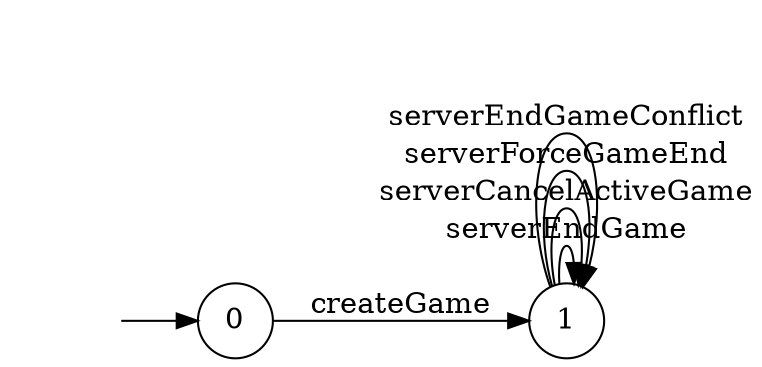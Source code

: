 digraph "/home/liuye/Project/InvConPlus/Dapp-Automata-data/result/model/0x3e07881993c7542a6da9025550b54331474b21dd/GameChannel/FSM-0" {
	graph [rankdir=LR]
	"" [label="" shape=plaintext]
	1 [label=1 shape=circle]
	0 [label=0 shape=circle]
	"" -> 0 [label=""]
	0 -> 1 [label=createGame]
	1 -> 1 [label=serverEndGame]
	1 -> 1 [label=serverCancelActiveGame]
	1 -> 1 [label=serverForceGameEnd]
	1 -> 1 [label=serverEndGameConflict]
}
